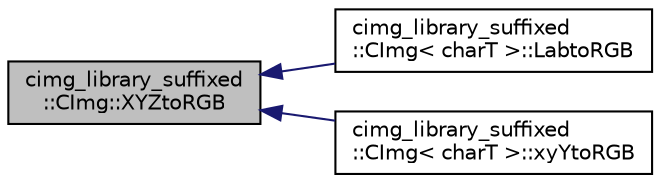 digraph "cimg_library_suffixed::CImg::XYZtoRGB"
{
  edge [fontname="Helvetica",fontsize="10",labelfontname="Helvetica",labelfontsize="10"];
  node [fontname="Helvetica",fontsize="10",shape=record];
  rankdir="LR";
  Node3525 [label="cimg_library_suffixed\l::CImg::XYZtoRGB",height=0.2,width=0.4,color="black", fillcolor="grey75", style="filled", fontcolor="black"];
  Node3525 -> Node3526 [dir="back",color="midnightblue",fontsize="10",style="solid",fontname="Helvetica"];
  Node3526 [label="cimg_library_suffixed\l::CImg\< charT \>::LabtoRGB",height=0.2,width=0.4,color="black", fillcolor="white", style="filled",URL="$structcimg__library__suffixed_1_1_c_img.html#aacbc856c0a357b58c31e2d09e5626e68",tooltip="Convert pixel values from Lab to RGB color spaces. "];
  Node3525 -> Node3527 [dir="back",color="midnightblue",fontsize="10",style="solid",fontname="Helvetica"];
  Node3527 [label="cimg_library_suffixed\l::CImg\< charT \>::xyYtoRGB",height=0.2,width=0.4,color="black", fillcolor="white", style="filled",URL="$structcimg__library__suffixed_1_1_c_img.html#a4120b423486997772fc643dc6597381e",tooltip="Convert pixel values from xyY to RGB color spaces. "];
}
